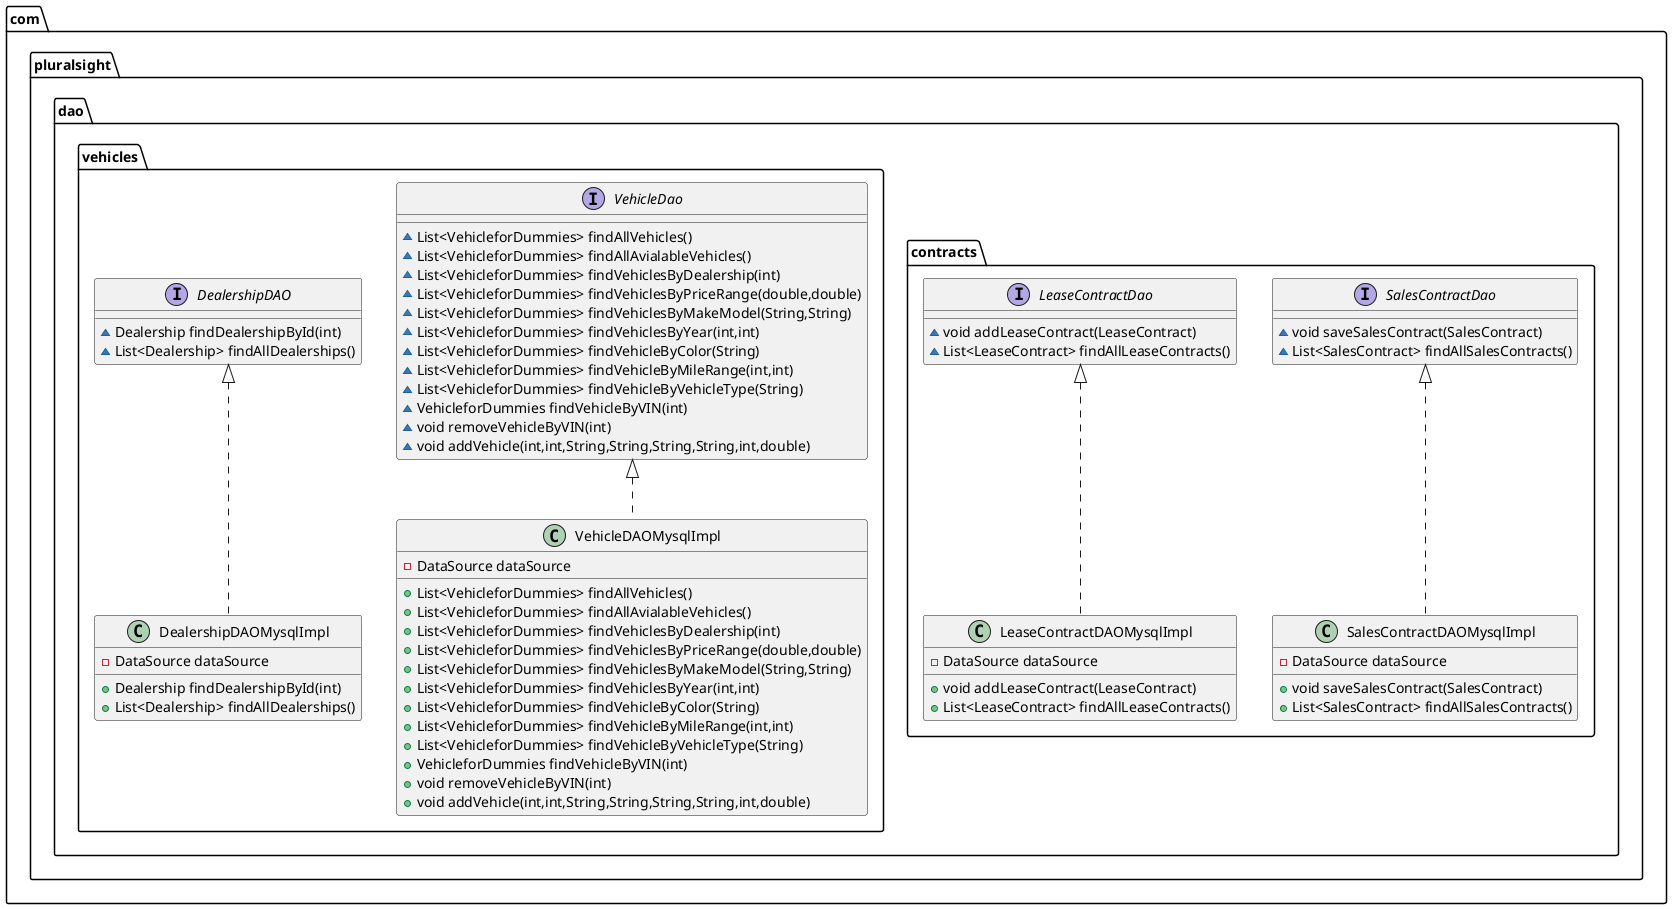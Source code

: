 @startuml
interface com.pluralsight.dao.contracts.SalesContractDao {
~ void saveSalesContract(SalesContract)
~ List<SalesContract> findAllSalesContracts()
}

class com.pluralsight.dao.contracts.SalesContractDAOMysqlImpl {
- DataSource dataSource
+ void saveSalesContract(SalesContract)
+ List<SalesContract> findAllSalesContracts()
}


interface com.pluralsight.dao.vehicles.VehicleDao {
~ List<VehicleforDummies> findAllVehicles()
~ List<VehicleforDummies> findAllAvialableVehicles()
~ List<VehicleforDummies> findVehiclesByDealership(int)
~ List<VehicleforDummies> findVehiclesByPriceRange(double,double)
~ List<VehicleforDummies> findVehiclesByMakeModel(String,String)
~ List<VehicleforDummies> findVehiclesByYear(int,int)
~ List<VehicleforDummies> findVehicleByColor(String)
~ List<VehicleforDummies> findVehicleByMileRange(int,int)
~ List<VehicleforDummies> findVehicleByVehicleType(String)
~ VehicleforDummies findVehicleByVIN(int)
~ void removeVehicleByVIN(int)
~ void addVehicle(int,int,String,String,String,String,int,double)
}

interface com.pluralsight.dao.contracts.LeaseContractDao {
~ void addLeaseContract(LeaseContract)
~ List<LeaseContract> findAllLeaseContracts()
}

class com.pluralsight.dao.contracts.LeaseContractDAOMysqlImpl {
- DataSource dataSource
+ void addLeaseContract(LeaseContract)
+ List<LeaseContract> findAllLeaseContracts()
}


class com.pluralsight.dao.vehicles.DealershipDAOMysqlImpl {
- DataSource dataSource
+ Dealership findDealershipById(int)
+ List<Dealership> findAllDealerships()
}


interface com.pluralsight.dao.vehicles.DealershipDAO {
~ Dealership findDealershipById(int)
~ List<Dealership> findAllDealerships()
}

class com.pluralsight.dao.vehicles.VehicleDAOMysqlImpl {
- DataSource dataSource
+ List<VehicleforDummies> findAllVehicles()
+ List<VehicleforDummies> findAllAvialableVehicles()
+ List<VehicleforDummies> findVehiclesByDealership(int)
+ List<VehicleforDummies> findVehiclesByPriceRange(double,double)
+ List<VehicleforDummies> findVehiclesByMakeModel(String,String)
+ List<VehicleforDummies> findVehiclesByYear(int,int)
+ List<VehicleforDummies> findVehicleByColor(String)
+ List<VehicleforDummies> findVehicleByMileRange(int,int)
+ List<VehicleforDummies> findVehicleByVehicleType(String)
+ VehicleforDummies findVehicleByVIN(int)
+ void removeVehicleByVIN(int)
+ void addVehicle(int,int,String,String,String,String,int,double)
}




com.pluralsight.dao.contracts.SalesContractDao <|.. com.pluralsight.dao.contracts.SalesContractDAOMysqlImpl
com.pluralsight.dao.contracts.LeaseContractDao <|.. com.pluralsight.dao.contracts.LeaseContractDAOMysqlImpl
com.pluralsight.dao.vehicles.DealershipDAO <|.. com.pluralsight.dao.vehicles.DealershipDAOMysqlImpl
com.pluralsight.dao.vehicles.VehicleDao <|.. com.pluralsight.dao.vehicles.VehicleDAOMysqlImpl
@enduml